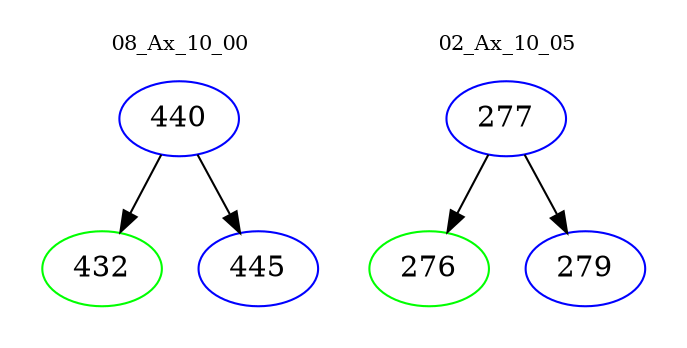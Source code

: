 digraph{
subgraph cluster_0 {
color = white
label = "08_Ax_10_00";
fontsize=10;
T0_440 [label="440", color="blue"]
T0_440 -> T0_432 [color="black"]
T0_432 [label="432", color="green"]
T0_440 -> T0_445 [color="black"]
T0_445 [label="445", color="blue"]
}
subgraph cluster_1 {
color = white
label = "02_Ax_10_05";
fontsize=10;
T1_277 [label="277", color="blue"]
T1_277 -> T1_276 [color="black"]
T1_276 [label="276", color="green"]
T1_277 -> T1_279 [color="black"]
T1_279 [label="279", color="blue"]
}
}
